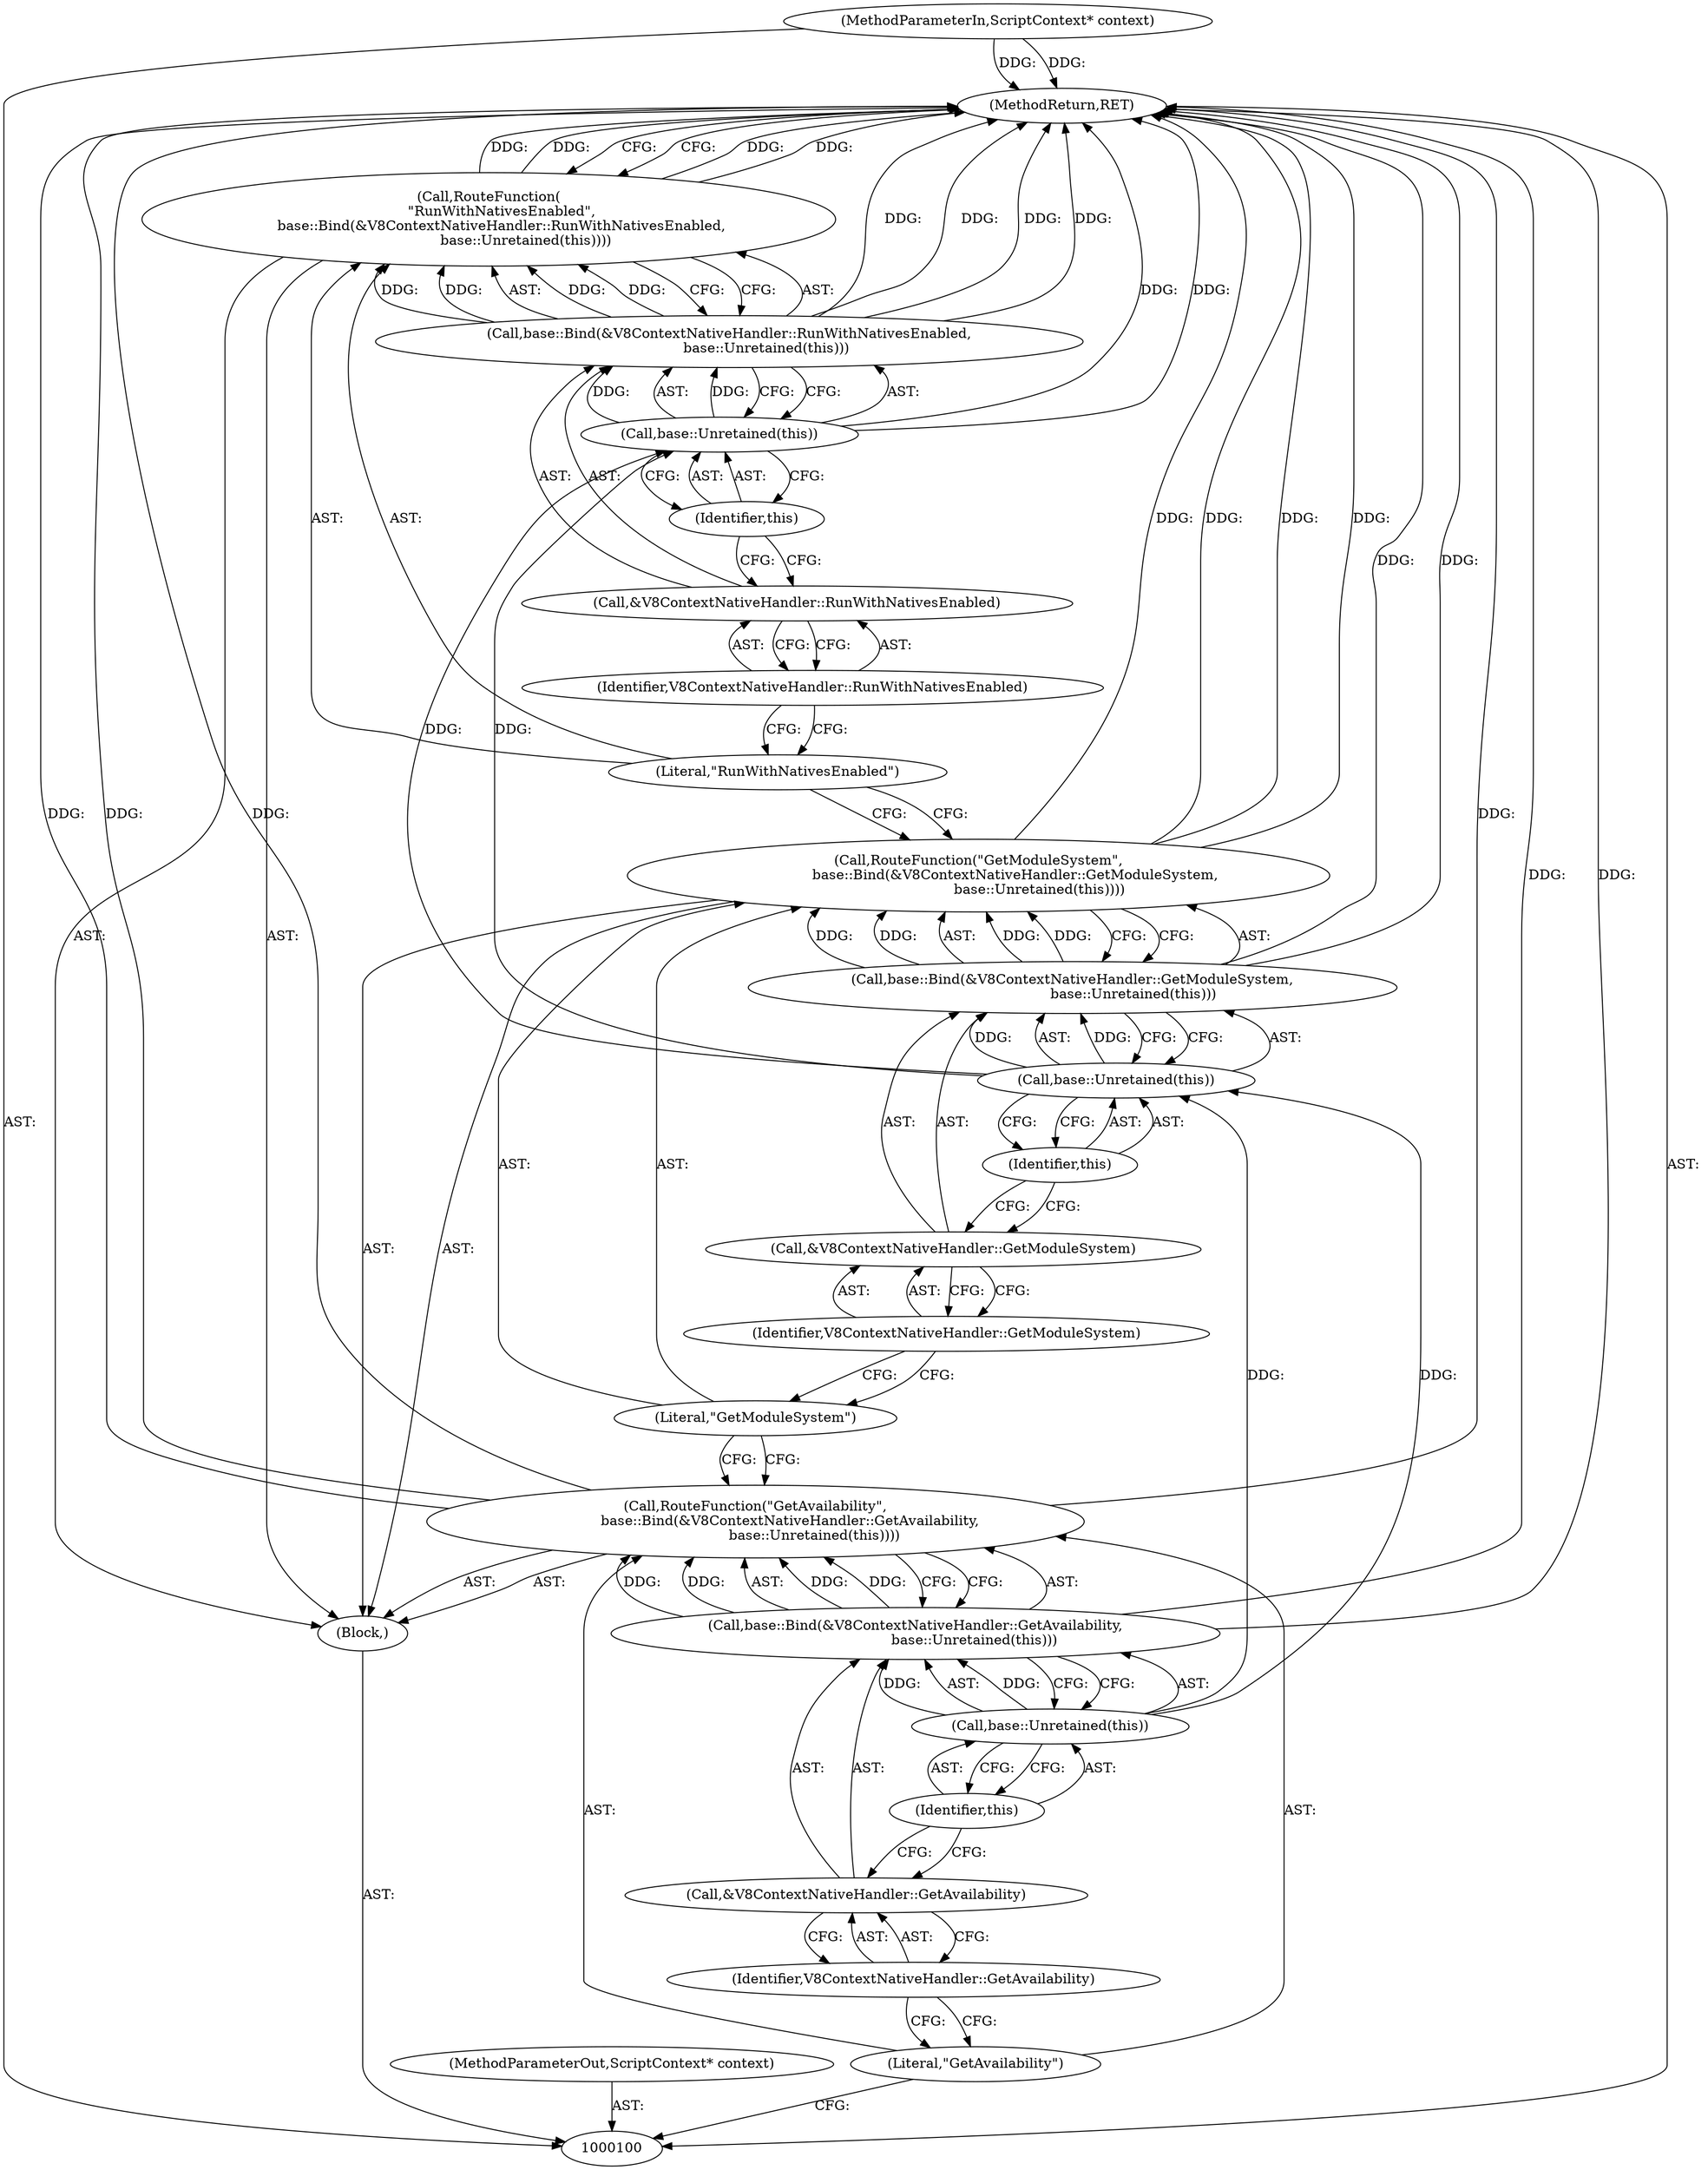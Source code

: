 digraph "1_Chrome_c0569cc04741cccf6548c2169fcc1609d958523f_12" {
"1000124" [label="(MethodReturn,RET)"];
"1000101" [label="(MethodParameterIn,ScriptContext* context)"];
"1000149" [label="(MethodParameterOut,ScriptContext* context)"];
"1000118" [label="(Literal,\"RunWithNativesEnabled\")"];
"1000120" [label="(Call,&V8ContextNativeHandler::RunWithNativesEnabled)"];
"1000121" [label="(Identifier,V8ContextNativeHandler::RunWithNativesEnabled)"];
"1000119" [label="(Call,base::Bind(&V8ContextNativeHandler::RunWithNativesEnabled,\n                 base::Unretained(this)))"];
"1000122" [label="(Call,base::Unretained(this))"];
"1000123" [label="(Identifier,this)"];
"1000102" [label="(Block,)"];
"1000104" [label="(Literal,\"GetAvailability\")"];
"1000103" [label="(Call,RouteFunction(\"GetAvailability\",\n                base::Bind(&V8ContextNativeHandler::GetAvailability,\n                           base::Unretained(this))))"];
"1000105" [label="(Call,base::Bind(&V8ContextNativeHandler::GetAvailability,\n                           base::Unretained(this)))"];
"1000106" [label="(Call,&V8ContextNativeHandler::GetAvailability)"];
"1000107" [label="(Identifier,V8ContextNativeHandler::GetAvailability)"];
"1000108" [label="(Call,base::Unretained(this))"];
"1000109" [label="(Identifier,this)"];
"1000111" [label="(Literal,\"GetModuleSystem\")"];
"1000110" [label="(Call,RouteFunction(\"GetModuleSystem\",\n                 base::Bind(&V8ContextNativeHandler::GetModuleSystem,\n                            base::Unretained(this))))"];
"1000112" [label="(Call,base::Bind(&V8ContextNativeHandler::GetModuleSystem,\n                            base::Unretained(this)))"];
"1000113" [label="(Call,&V8ContextNativeHandler::GetModuleSystem)"];
"1000114" [label="(Identifier,V8ContextNativeHandler::GetModuleSystem)"];
"1000115" [label="(Call,base::Unretained(this))"];
"1000116" [label="(Identifier,this)"];
"1000117" [label="(Call,RouteFunction(\n      \"RunWithNativesEnabled\",\n      base::Bind(&V8ContextNativeHandler::RunWithNativesEnabled,\n                 base::Unretained(this))))"];
"1000124" -> "1000100"  [label="AST: "];
"1000124" -> "1000117"  [label="CFG: "];
"1000117" -> "1000124"  [label="DDG: "];
"1000117" -> "1000124"  [label="DDG: "];
"1000103" -> "1000124"  [label="DDG: "];
"1000103" -> "1000124"  [label="DDG: "];
"1000122" -> "1000124"  [label="DDG: "];
"1000110" -> "1000124"  [label="DDG: "];
"1000110" -> "1000124"  [label="DDG: "];
"1000119" -> "1000124"  [label="DDG: "];
"1000119" -> "1000124"  [label="DDG: "];
"1000105" -> "1000124"  [label="DDG: "];
"1000112" -> "1000124"  [label="DDG: "];
"1000101" -> "1000124"  [label="DDG: "];
"1000101" -> "1000100"  [label="AST: "];
"1000101" -> "1000124"  [label="DDG: "];
"1000149" -> "1000100"  [label="AST: "];
"1000118" -> "1000117"  [label="AST: "];
"1000118" -> "1000110"  [label="CFG: "];
"1000121" -> "1000118"  [label="CFG: "];
"1000120" -> "1000119"  [label="AST: "];
"1000120" -> "1000121"  [label="CFG: "];
"1000121" -> "1000120"  [label="AST: "];
"1000123" -> "1000120"  [label="CFG: "];
"1000121" -> "1000120"  [label="AST: "];
"1000121" -> "1000118"  [label="CFG: "];
"1000120" -> "1000121"  [label="CFG: "];
"1000119" -> "1000117"  [label="AST: "];
"1000119" -> "1000122"  [label="CFG: "];
"1000120" -> "1000119"  [label="AST: "];
"1000122" -> "1000119"  [label="AST: "];
"1000117" -> "1000119"  [label="CFG: "];
"1000119" -> "1000124"  [label="DDG: "];
"1000119" -> "1000124"  [label="DDG: "];
"1000119" -> "1000117"  [label="DDG: "];
"1000119" -> "1000117"  [label="DDG: "];
"1000122" -> "1000119"  [label="DDG: "];
"1000122" -> "1000119"  [label="AST: "];
"1000122" -> "1000123"  [label="CFG: "];
"1000123" -> "1000122"  [label="AST: "];
"1000119" -> "1000122"  [label="CFG: "];
"1000122" -> "1000124"  [label="DDG: "];
"1000122" -> "1000119"  [label="DDG: "];
"1000115" -> "1000122"  [label="DDG: "];
"1000123" -> "1000122"  [label="AST: "];
"1000123" -> "1000120"  [label="CFG: "];
"1000122" -> "1000123"  [label="CFG: "];
"1000102" -> "1000100"  [label="AST: "];
"1000103" -> "1000102"  [label="AST: "];
"1000110" -> "1000102"  [label="AST: "];
"1000117" -> "1000102"  [label="AST: "];
"1000104" -> "1000103"  [label="AST: "];
"1000104" -> "1000100"  [label="CFG: "];
"1000107" -> "1000104"  [label="CFG: "];
"1000103" -> "1000102"  [label="AST: "];
"1000103" -> "1000105"  [label="CFG: "];
"1000104" -> "1000103"  [label="AST: "];
"1000105" -> "1000103"  [label="AST: "];
"1000111" -> "1000103"  [label="CFG: "];
"1000103" -> "1000124"  [label="DDG: "];
"1000103" -> "1000124"  [label="DDG: "];
"1000105" -> "1000103"  [label="DDG: "];
"1000105" -> "1000103"  [label="DDG: "];
"1000105" -> "1000103"  [label="AST: "];
"1000105" -> "1000108"  [label="CFG: "];
"1000106" -> "1000105"  [label="AST: "];
"1000108" -> "1000105"  [label="AST: "];
"1000103" -> "1000105"  [label="CFG: "];
"1000105" -> "1000124"  [label="DDG: "];
"1000105" -> "1000103"  [label="DDG: "];
"1000105" -> "1000103"  [label="DDG: "];
"1000108" -> "1000105"  [label="DDG: "];
"1000106" -> "1000105"  [label="AST: "];
"1000106" -> "1000107"  [label="CFG: "];
"1000107" -> "1000106"  [label="AST: "];
"1000109" -> "1000106"  [label="CFG: "];
"1000107" -> "1000106"  [label="AST: "];
"1000107" -> "1000104"  [label="CFG: "];
"1000106" -> "1000107"  [label="CFG: "];
"1000108" -> "1000105"  [label="AST: "];
"1000108" -> "1000109"  [label="CFG: "];
"1000109" -> "1000108"  [label="AST: "];
"1000105" -> "1000108"  [label="CFG: "];
"1000108" -> "1000105"  [label="DDG: "];
"1000108" -> "1000115"  [label="DDG: "];
"1000109" -> "1000108"  [label="AST: "];
"1000109" -> "1000106"  [label="CFG: "];
"1000108" -> "1000109"  [label="CFG: "];
"1000111" -> "1000110"  [label="AST: "];
"1000111" -> "1000103"  [label="CFG: "];
"1000114" -> "1000111"  [label="CFG: "];
"1000110" -> "1000102"  [label="AST: "];
"1000110" -> "1000112"  [label="CFG: "];
"1000111" -> "1000110"  [label="AST: "];
"1000112" -> "1000110"  [label="AST: "];
"1000118" -> "1000110"  [label="CFG: "];
"1000110" -> "1000124"  [label="DDG: "];
"1000110" -> "1000124"  [label="DDG: "];
"1000112" -> "1000110"  [label="DDG: "];
"1000112" -> "1000110"  [label="DDG: "];
"1000112" -> "1000110"  [label="AST: "];
"1000112" -> "1000115"  [label="CFG: "];
"1000113" -> "1000112"  [label="AST: "];
"1000115" -> "1000112"  [label="AST: "];
"1000110" -> "1000112"  [label="CFG: "];
"1000112" -> "1000124"  [label="DDG: "];
"1000112" -> "1000110"  [label="DDG: "];
"1000112" -> "1000110"  [label="DDG: "];
"1000115" -> "1000112"  [label="DDG: "];
"1000113" -> "1000112"  [label="AST: "];
"1000113" -> "1000114"  [label="CFG: "];
"1000114" -> "1000113"  [label="AST: "];
"1000116" -> "1000113"  [label="CFG: "];
"1000114" -> "1000113"  [label="AST: "];
"1000114" -> "1000111"  [label="CFG: "];
"1000113" -> "1000114"  [label="CFG: "];
"1000115" -> "1000112"  [label="AST: "];
"1000115" -> "1000116"  [label="CFG: "];
"1000116" -> "1000115"  [label="AST: "];
"1000112" -> "1000115"  [label="CFG: "];
"1000115" -> "1000112"  [label="DDG: "];
"1000108" -> "1000115"  [label="DDG: "];
"1000115" -> "1000122"  [label="DDG: "];
"1000116" -> "1000115"  [label="AST: "];
"1000116" -> "1000113"  [label="CFG: "];
"1000115" -> "1000116"  [label="CFG: "];
"1000117" -> "1000102"  [label="AST: "];
"1000117" -> "1000119"  [label="CFG: "];
"1000118" -> "1000117"  [label="AST: "];
"1000119" -> "1000117"  [label="AST: "];
"1000124" -> "1000117"  [label="CFG: "];
"1000117" -> "1000124"  [label="DDG: "];
"1000117" -> "1000124"  [label="DDG: "];
"1000119" -> "1000117"  [label="DDG: "];
"1000119" -> "1000117"  [label="DDG: "];
}
